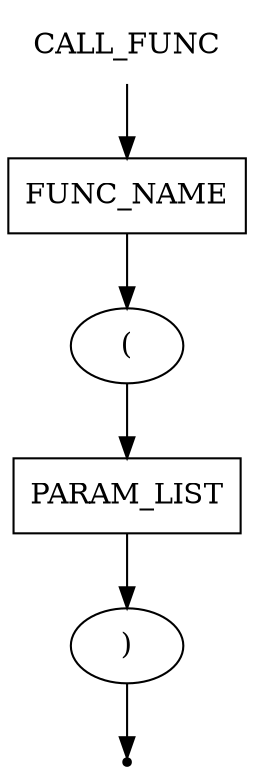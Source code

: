 digraph CALL_FUNC {
    start [label=CALL_FUNC shape=plaintext]
    func_name [label=FUNC_NAME shape=box]
    br_open [label="(" shape=oval]
    param_list [label=PARAM_LIST shape=box]
    br_close [label=")" shape=oval]
    end [label="" shape=point]

    start -> func_name
    func_name -> br_open
    br_open -> param_list
    param_list -> br_close
    br_close -> end
}